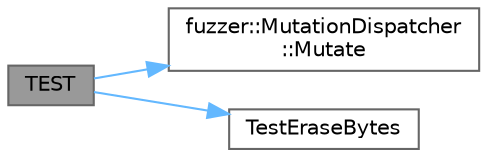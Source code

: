 digraph "TEST"
{
 // LATEX_PDF_SIZE
  bgcolor="transparent";
  edge [fontname=Helvetica,fontsize=10,labelfontname=Helvetica,labelfontsize=10];
  node [fontname=Helvetica,fontsize=10,shape=box,height=0.2,width=0.4];
  rankdir="LR";
  Node1 [id="Node000001",label="TEST",height=0.2,width=0.4,color="gray40", fillcolor="grey60", style="filled", fontcolor="black",tooltip=" "];
  Node1 -> Node2 [id="edge1_Node000001_Node000002",color="steelblue1",style="solid",tooltip=" "];
  Node2 [id="Node000002",label="fuzzer::MutationDispatcher\l::Mutate",height=0.2,width=0.4,color="grey40", fillcolor="white", style="filled",URL="$classfuzzer_1_1_mutation_dispatcher.html#afa4f730fc79863d8b145b5ba0dea19f5",tooltip=" "];
  Node1 -> Node3 [id="edge2_Node000001_Node000003",color="steelblue1",style="solid",tooltip=" "];
  Node3 [id="Node000003",label="TestEraseBytes",height=0.2,width=0.4,color="grey40", fillcolor="white", style="filled",URL="$_fuzzer_unittest_8cpp.html#a9d2e01c1e1caba545d1e22bf678b1fe2",tooltip=" "];
}
